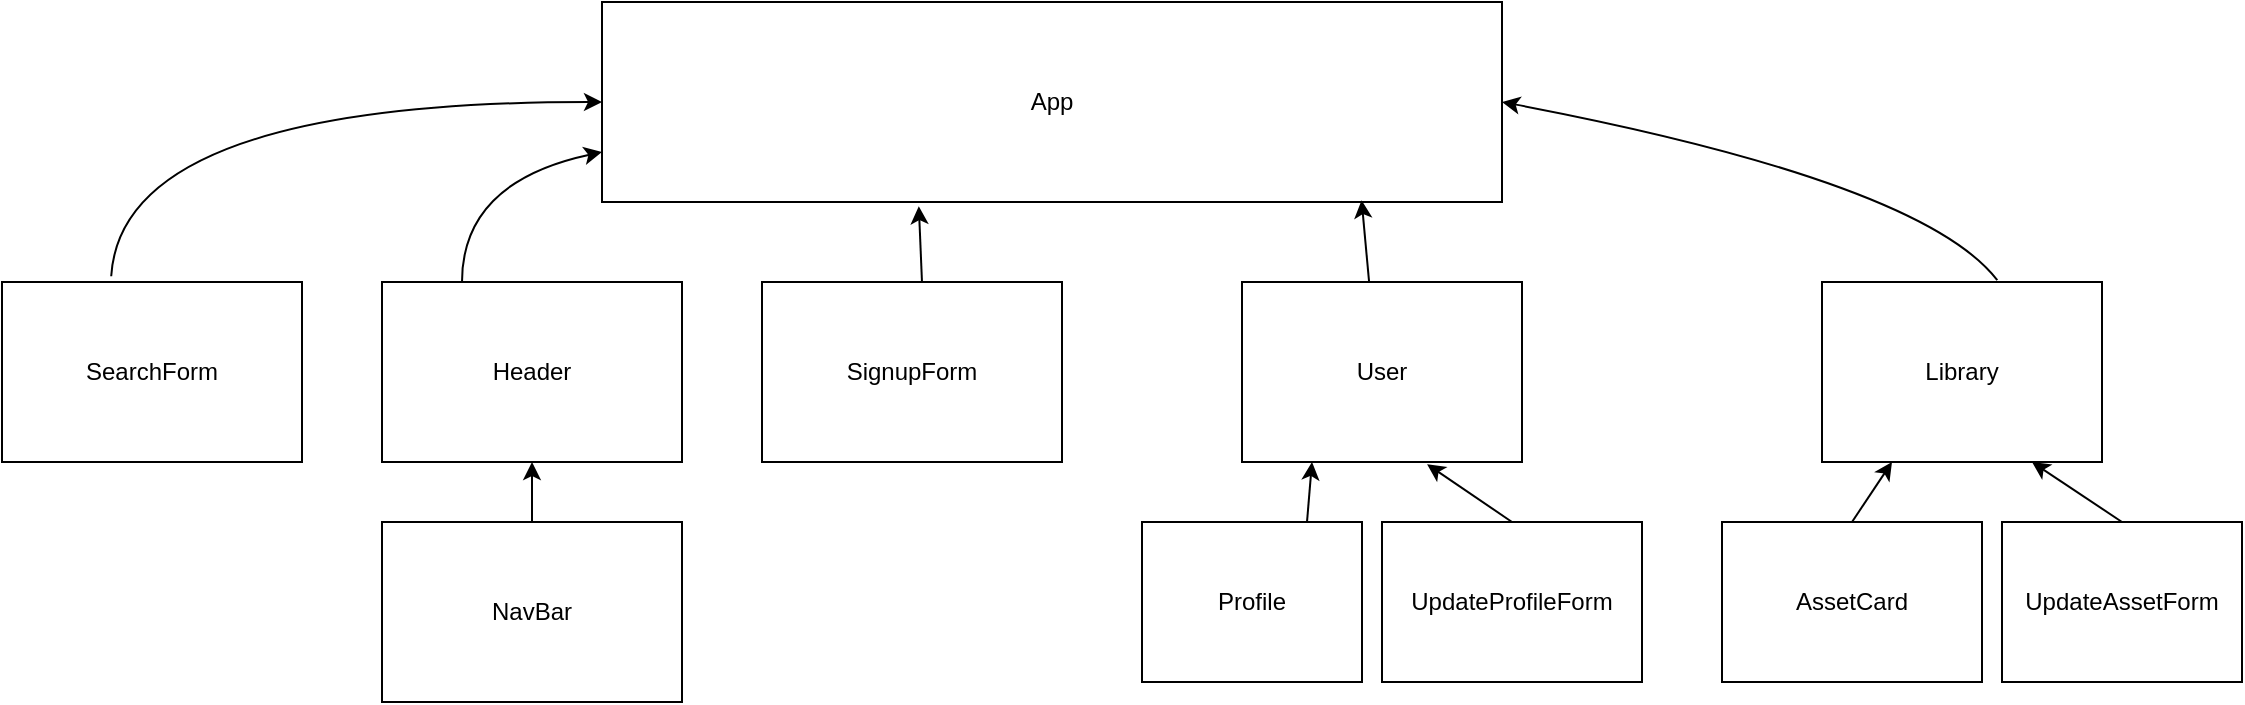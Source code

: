 <mxfile>
    <diagram id="mR5m6J1asoCLaKJ7XmaP" name="Page-1">
        <mxGraphModel dx="1725" dy="931" grid="0" gridSize="10" guides="0" tooltips="1" connect="1" arrows="1" fold="1" page="0" pageScale="1" pageWidth="850" pageHeight="1100" math="0" shadow="0">
            <root>
                <mxCell id="0"/>
                <mxCell id="1" parent="0"/>
                <mxCell id="2" value="App" style="whiteSpace=wrap;html=1;" vertex="1" parent="1">
                    <mxGeometry x="60" y="80" width="450" height="100" as="geometry"/>
                </mxCell>
                <mxCell id="3" value="User&lt;br&gt;" style="whiteSpace=wrap;html=1;" vertex="1" parent="1">
                    <mxGeometry x="380" y="220" width="140" height="90" as="geometry"/>
                </mxCell>
                <mxCell id="4" value="Profile" style="whiteSpace=wrap;html=1;" vertex="1" parent="1">
                    <mxGeometry x="330" y="340" width="110" height="80" as="geometry"/>
                </mxCell>
                <mxCell id="5" value="Library" style="whiteSpace=wrap;html=1;" vertex="1" parent="1">
                    <mxGeometry x="670" y="220" width="140" height="90" as="geometry"/>
                </mxCell>
                <mxCell id="6" value="AssetCard" style="whiteSpace=wrap;html=1;" vertex="1" parent="1">
                    <mxGeometry x="620" y="340" width="130" height="80" as="geometry"/>
                </mxCell>
                <mxCell id="17" value="" style="edgeStyle=none;html=1;entryX=0.844;entryY=0.991;entryDx=0;entryDy=0;entryPerimeter=0;exitX=0.454;exitY=0.001;exitDx=0;exitDy=0;exitPerimeter=0;" edge="1" parent="1" source="3" target="2">
                    <mxGeometry relative="1" as="geometry"/>
                </mxCell>
                <mxCell id="7" value="SignupForm" style="whiteSpace=wrap;html=1;" vertex="1" parent="1">
                    <mxGeometry x="140" y="220" width="150" height="90" as="geometry"/>
                </mxCell>
                <mxCell id="8" value="Header" style="whiteSpace=wrap;html=1;" vertex="1" parent="1">
                    <mxGeometry x="-50" y="220" width="150" height="90" as="geometry"/>
                </mxCell>
                <mxCell id="9" value="NavBar" style="whiteSpace=wrap;html=1;" vertex="1" parent="1">
                    <mxGeometry x="-50" y="340" width="150" height="90" as="geometry"/>
                </mxCell>
                <mxCell id="10" value="SearchForm" style="whiteSpace=wrap;html=1;" vertex="1" parent="1">
                    <mxGeometry x="-240" y="220" width="150" height="90" as="geometry"/>
                </mxCell>
                <mxCell id="11" value="UpdateProfileForm" style="whiteSpace=wrap;html=1;" vertex="1" parent="1">
                    <mxGeometry x="450" y="340" width="130" height="80" as="geometry"/>
                </mxCell>
                <mxCell id="12" value="UpdateAssetForm" style="whiteSpace=wrap;html=1;" vertex="1" parent="1">
                    <mxGeometry x="760" y="340" width="120" height="80" as="geometry"/>
                </mxCell>
                <mxCell id="14" value="" style="curved=1;endArrow=classic;html=1;exitX=0.364;exitY=-0.032;exitDx=0;exitDy=0;exitPerimeter=0;entryX=0;entryY=0.5;entryDx=0;entryDy=0;" edge="1" parent="1" source="10" target="2">
                    <mxGeometry width="50" height="50" relative="1" as="geometry">
                        <mxPoint x="-180" y="180" as="sourcePoint"/>
                        <mxPoint x="-130" y="130" as="targetPoint"/>
                        <Array as="points">
                            <mxPoint x="-180" y="130"/>
                        </Array>
                    </mxGeometry>
                </mxCell>
                <mxCell id="15" value="" style="curved=1;endArrow=classic;html=1;entryX=0;entryY=0.75;entryDx=0;entryDy=0;" edge="1" parent="1" target="2">
                    <mxGeometry width="50" height="50" relative="1" as="geometry">
                        <mxPoint x="-10" y="220" as="sourcePoint"/>
                        <mxPoint x="40" y="170" as="targetPoint"/>
                        <Array as="points">
                            <mxPoint x="-10" y="170"/>
                        </Array>
                    </mxGeometry>
                </mxCell>
                <mxCell id="16" value="" style="endArrow=classic;html=1;entryX=0.352;entryY=1.021;entryDx=0;entryDy=0;entryPerimeter=0;" edge="1" parent="1" target="2">
                    <mxGeometry width="50" height="50" relative="1" as="geometry">
                        <mxPoint x="220" y="220" as="sourcePoint"/>
                        <mxPoint x="220" y="190" as="targetPoint"/>
                    </mxGeometry>
                </mxCell>
                <mxCell id="18" value="" style="endArrow=classic;html=1;entryX=0.25;entryY=1;entryDx=0;entryDy=0;exitX=0.75;exitY=0;exitDx=0;exitDy=0;" edge="1" parent="1" source="4" target="3">
                    <mxGeometry width="50" height="50" relative="1" as="geometry">
                        <mxPoint x="280" y="490" as="sourcePoint"/>
                        <mxPoint x="330" y="440" as="targetPoint"/>
                    </mxGeometry>
                </mxCell>
                <mxCell id="19" value="" style="endArrow=classic;html=1;entryX=0.661;entryY=1.012;entryDx=0;entryDy=0;exitX=0.5;exitY=0;exitDx=0;exitDy=0;entryPerimeter=0;" edge="1" parent="1" source="11" target="3">
                    <mxGeometry width="50" height="50" relative="1" as="geometry">
                        <mxPoint x="422.5" y="350" as="sourcePoint"/>
                        <mxPoint x="425" y="320" as="targetPoint"/>
                    </mxGeometry>
                </mxCell>
                <mxCell id="21" value="" style="curved=1;endArrow=classic;html=1;entryX=1;entryY=0.5;entryDx=0;entryDy=0;exitX=0.626;exitY=-0.01;exitDx=0;exitDy=0;exitPerimeter=0;" edge="1" parent="1" source="5" target="2">
                    <mxGeometry width="50" height="50" relative="1" as="geometry">
                        <mxPoint x="720" y="220" as="sourcePoint"/>
                        <mxPoint x="770" y="170" as="targetPoint"/>
                        <Array as="points">
                            <mxPoint x="720" y="170"/>
                        </Array>
                    </mxGeometry>
                </mxCell>
                <mxCell id="22" value="" style="endArrow=classic;html=1;entryX=0.5;entryY=1;entryDx=0;entryDy=0;exitX=0.5;exitY=0;exitDx=0;exitDy=0;" edge="1" parent="1" source="9" target="8">
                    <mxGeometry width="50" height="50" relative="1" as="geometry">
                        <mxPoint x="280" y="490" as="sourcePoint"/>
                        <mxPoint x="330" y="440" as="targetPoint"/>
                    </mxGeometry>
                </mxCell>
                <mxCell id="23" value="" style="endArrow=classic;html=1;entryX=0.25;entryY=1;entryDx=0;entryDy=0;exitX=0.5;exitY=0;exitDx=0;exitDy=0;" edge="1" parent="1" source="6" target="5">
                    <mxGeometry width="50" height="50" relative="1" as="geometry">
                        <mxPoint x="280" y="490" as="sourcePoint"/>
                        <mxPoint x="330" y="440" as="targetPoint"/>
                    </mxGeometry>
                </mxCell>
                <mxCell id="24" value="" style="endArrow=classic;html=1;entryX=0.75;entryY=1;entryDx=0;entryDy=0;exitX=0.5;exitY=0;exitDx=0;exitDy=0;" edge="1" parent="1" source="12" target="5">
                    <mxGeometry width="50" height="50" relative="1" as="geometry">
                        <mxPoint x="280" y="490" as="sourcePoint"/>
                        <mxPoint x="330" y="440" as="targetPoint"/>
                    </mxGeometry>
                </mxCell>
            </root>
        </mxGraphModel>
    </diagram>
</mxfile>